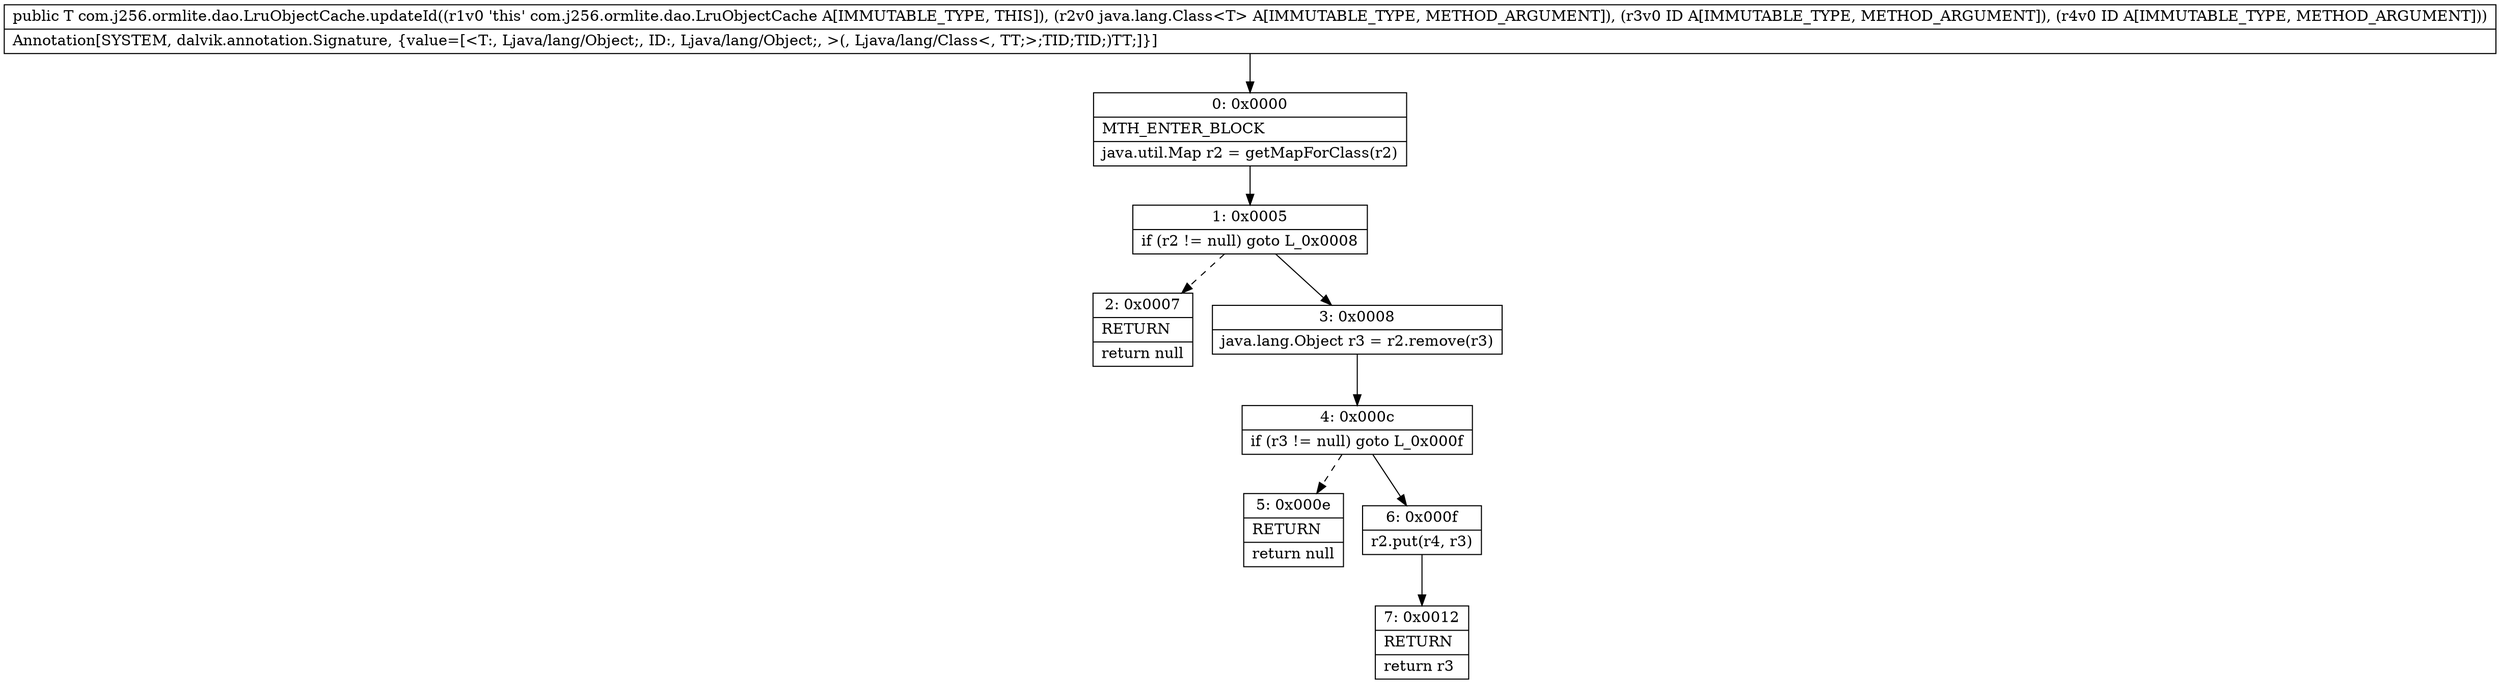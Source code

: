 digraph "CFG forcom.j256.ormlite.dao.LruObjectCache.updateId(Ljava\/lang\/Class;Ljava\/lang\/Object;Ljava\/lang\/Object;)Ljava\/lang\/Object;" {
Node_0 [shape=record,label="{0\:\ 0x0000|MTH_ENTER_BLOCK\l|java.util.Map r2 = getMapForClass(r2)\l}"];
Node_1 [shape=record,label="{1\:\ 0x0005|if (r2 != null) goto L_0x0008\l}"];
Node_2 [shape=record,label="{2\:\ 0x0007|RETURN\l|return null\l}"];
Node_3 [shape=record,label="{3\:\ 0x0008|java.lang.Object r3 = r2.remove(r3)\l}"];
Node_4 [shape=record,label="{4\:\ 0x000c|if (r3 != null) goto L_0x000f\l}"];
Node_5 [shape=record,label="{5\:\ 0x000e|RETURN\l|return null\l}"];
Node_6 [shape=record,label="{6\:\ 0x000f|r2.put(r4, r3)\l}"];
Node_7 [shape=record,label="{7\:\ 0x0012|RETURN\l|return r3\l}"];
MethodNode[shape=record,label="{public T com.j256.ormlite.dao.LruObjectCache.updateId((r1v0 'this' com.j256.ormlite.dao.LruObjectCache A[IMMUTABLE_TYPE, THIS]), (r2v0 java.lang.Class\<T\> A[IMMUTABLE_TYPE, METHOD_ARGUMENT]), (r3v0 ID A[IMMUTABLE_TYPE, METHOD_ARGUMENT]), (r4v0 ID A[IMMUTABLE_TYPE, METHOD_ARGUMENT]))  | Annotation[SYSTEM, dalvik.annotation.Signature, \{value=[\<T:, Ljava\/lang\/Object;, ID:, Ljava\/lang\/Object;, \>(, Ljava\/lang\/Class\<, TT;\>;TID;TID;)TT;]\}]\l}"];
MethodNode -> Node_0;
Node_0 -> Node_1;
Node_1 -> Node_2[style=dashed];
Node_1 -> Node_3;
Node_3 -> Node_4;
Node_4 -> Node_5[style=dashed];
Node_4 -> Node_6;
Node_6 -> Node_7;
}

